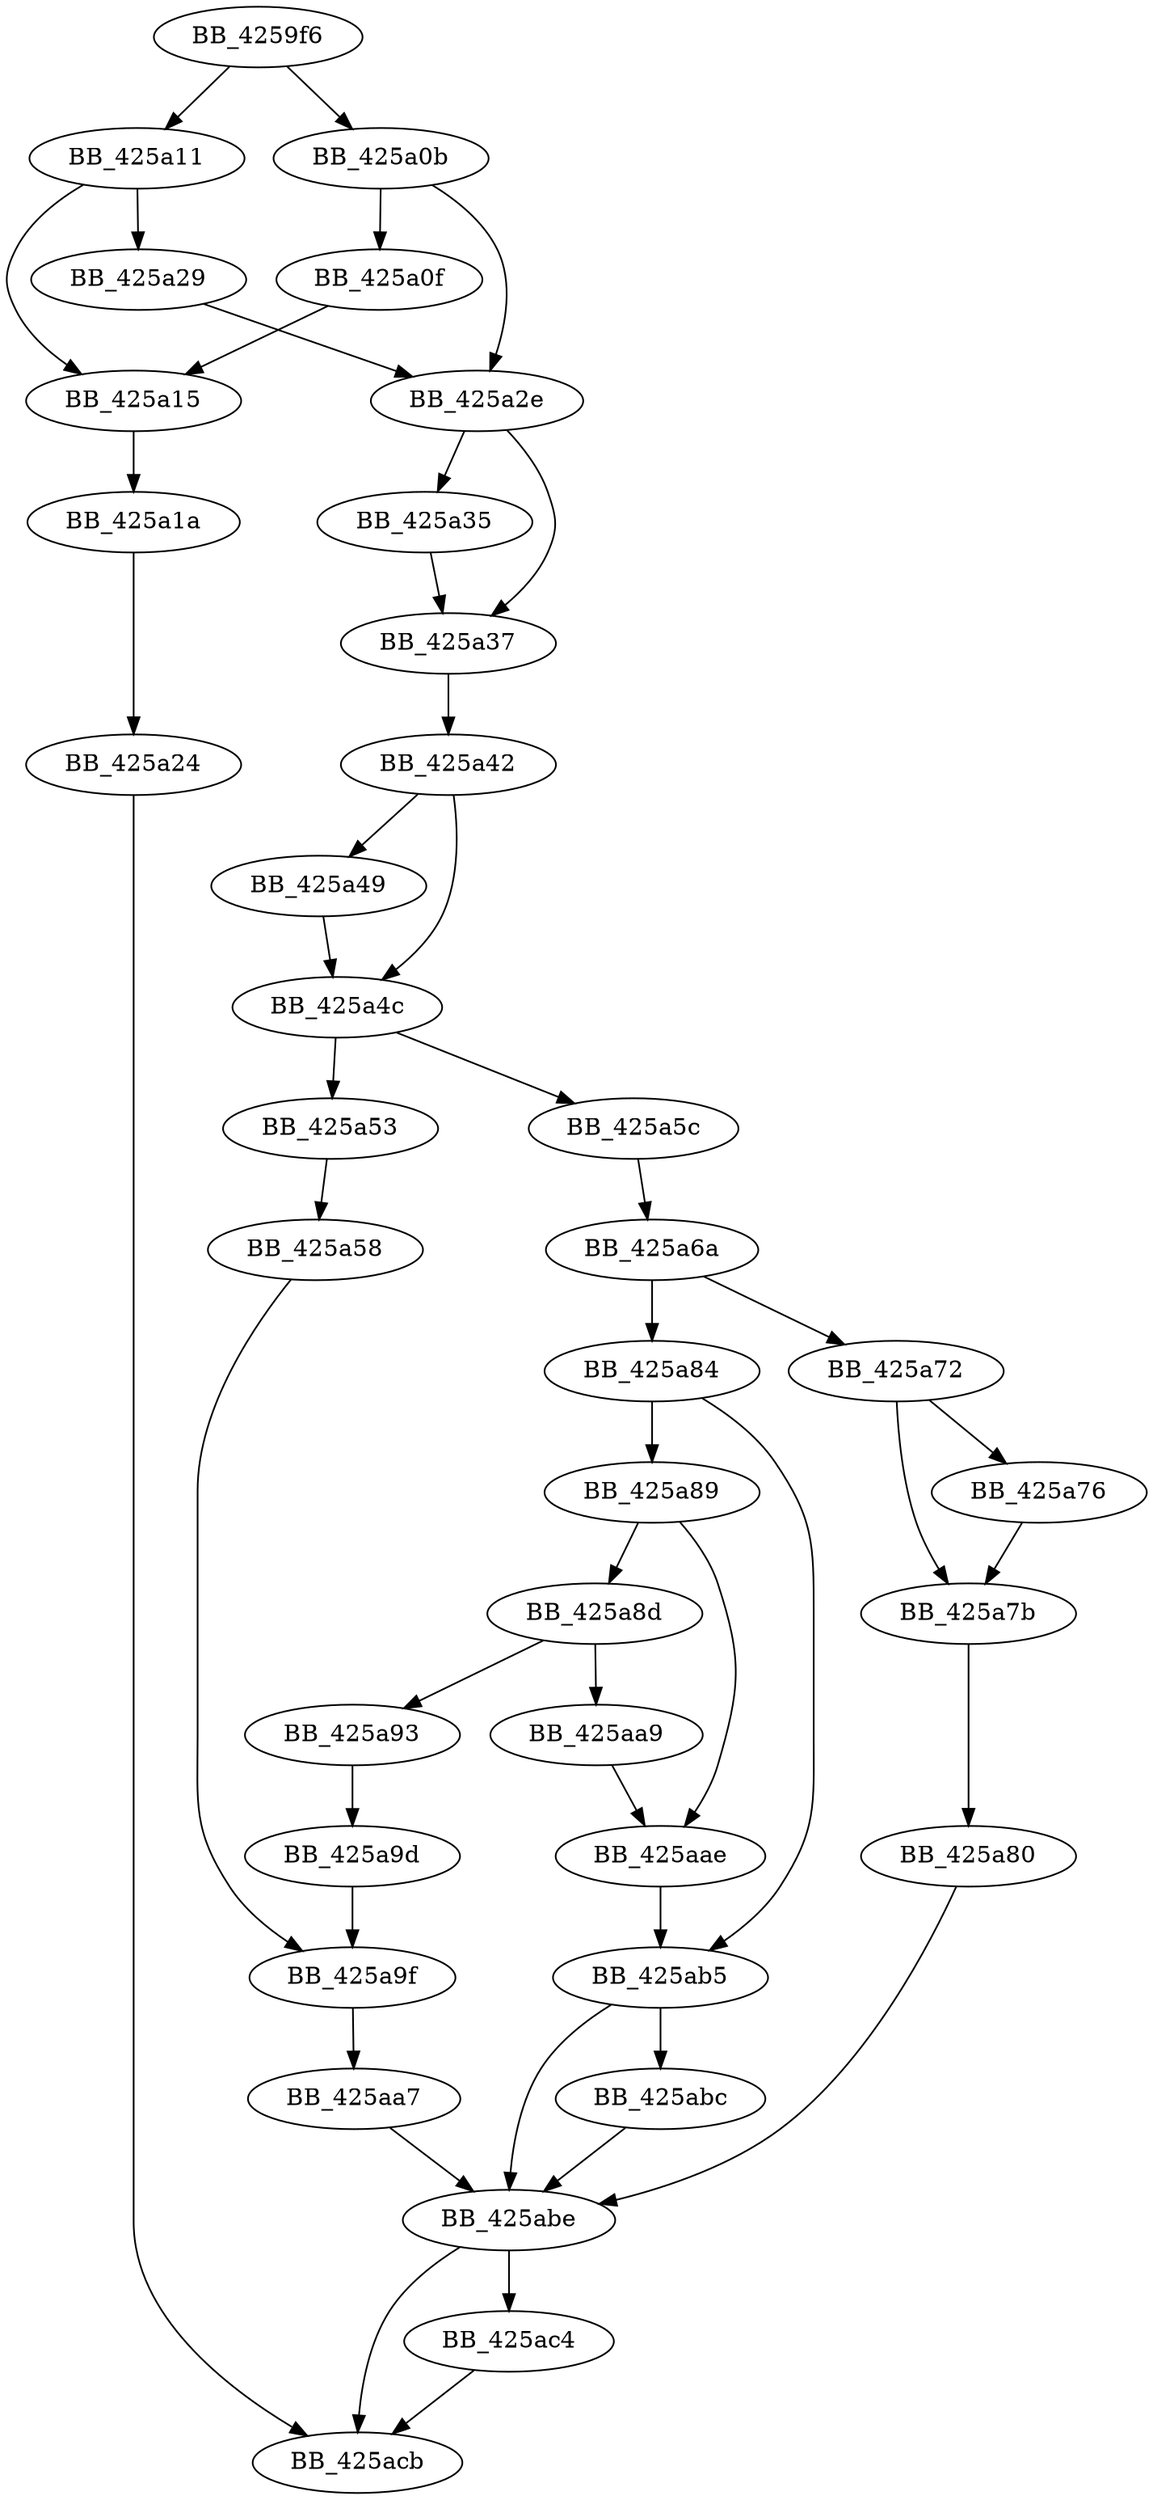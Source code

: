DiGraph __mbstowcs_s_l{
BB_4259f6->BB_425a0b
BB_4259f6->BB_425a11
BB_425a0b->BB_425a0f
BB_425a0b->BB_425a2e
BB_425a0f->BB_425a15
BB_425a11->BB_425a15
BB_425a11->BB_425a29
BB_425a15->BB_425a1a
BB_425a1a->BB_425a24
BB_425a24->BB_425acb
BB_425a29->BB_425a2e
BB_425a2e->BB_425a35
BB_425a2e->BB_425a37
BB_425a35->BB_425a37
BB_425a37->BB_425a42
BB_425a42->BB_425a49
BB_425a42->BB_425a4c
BB_425a49->BB_425a4c
BB_425a4c->BB_425a53
BB_425a4c->BB_425a5c
BB_425a53->BB_425a58
BB_425a58->BB_425a9f
BB_425a5c->BB_425a6a
BB_425a6a->BB_425a72
BB_425a6a->BB_425a84
BB_425a72->BB_425a76
BB_425a72->BB_425a7b
BB_425a76->BB_425a7b
BB_425a7b->BB_425a80
BB_425a80->BB_425abe
BB_425a84->BB_425a89
BB_425a84->BB_425ab5
BB_425a89->BB_425a8d
BB_425a89->BB_425aae
BB_425a8d->BB_425a93
BB_425a8d->BB_425aa9
BB_425a93->BB_425a9d
BB_425a9d->BB_425a9f
BB_425a9f->BB_425aa7
BB_425aa7->BB_425abe
BB_425aa9->BB_425aae
BB_425aae->BB_425ab5
BB_425ab5->BB_425abc
BB_425ab5->BB_425abe
BB_425abc->BB_425abe
BB_425abe->BB_425ac4
BB_425abe->BB_425acb
BB_425ac4->BB_425acb
}

